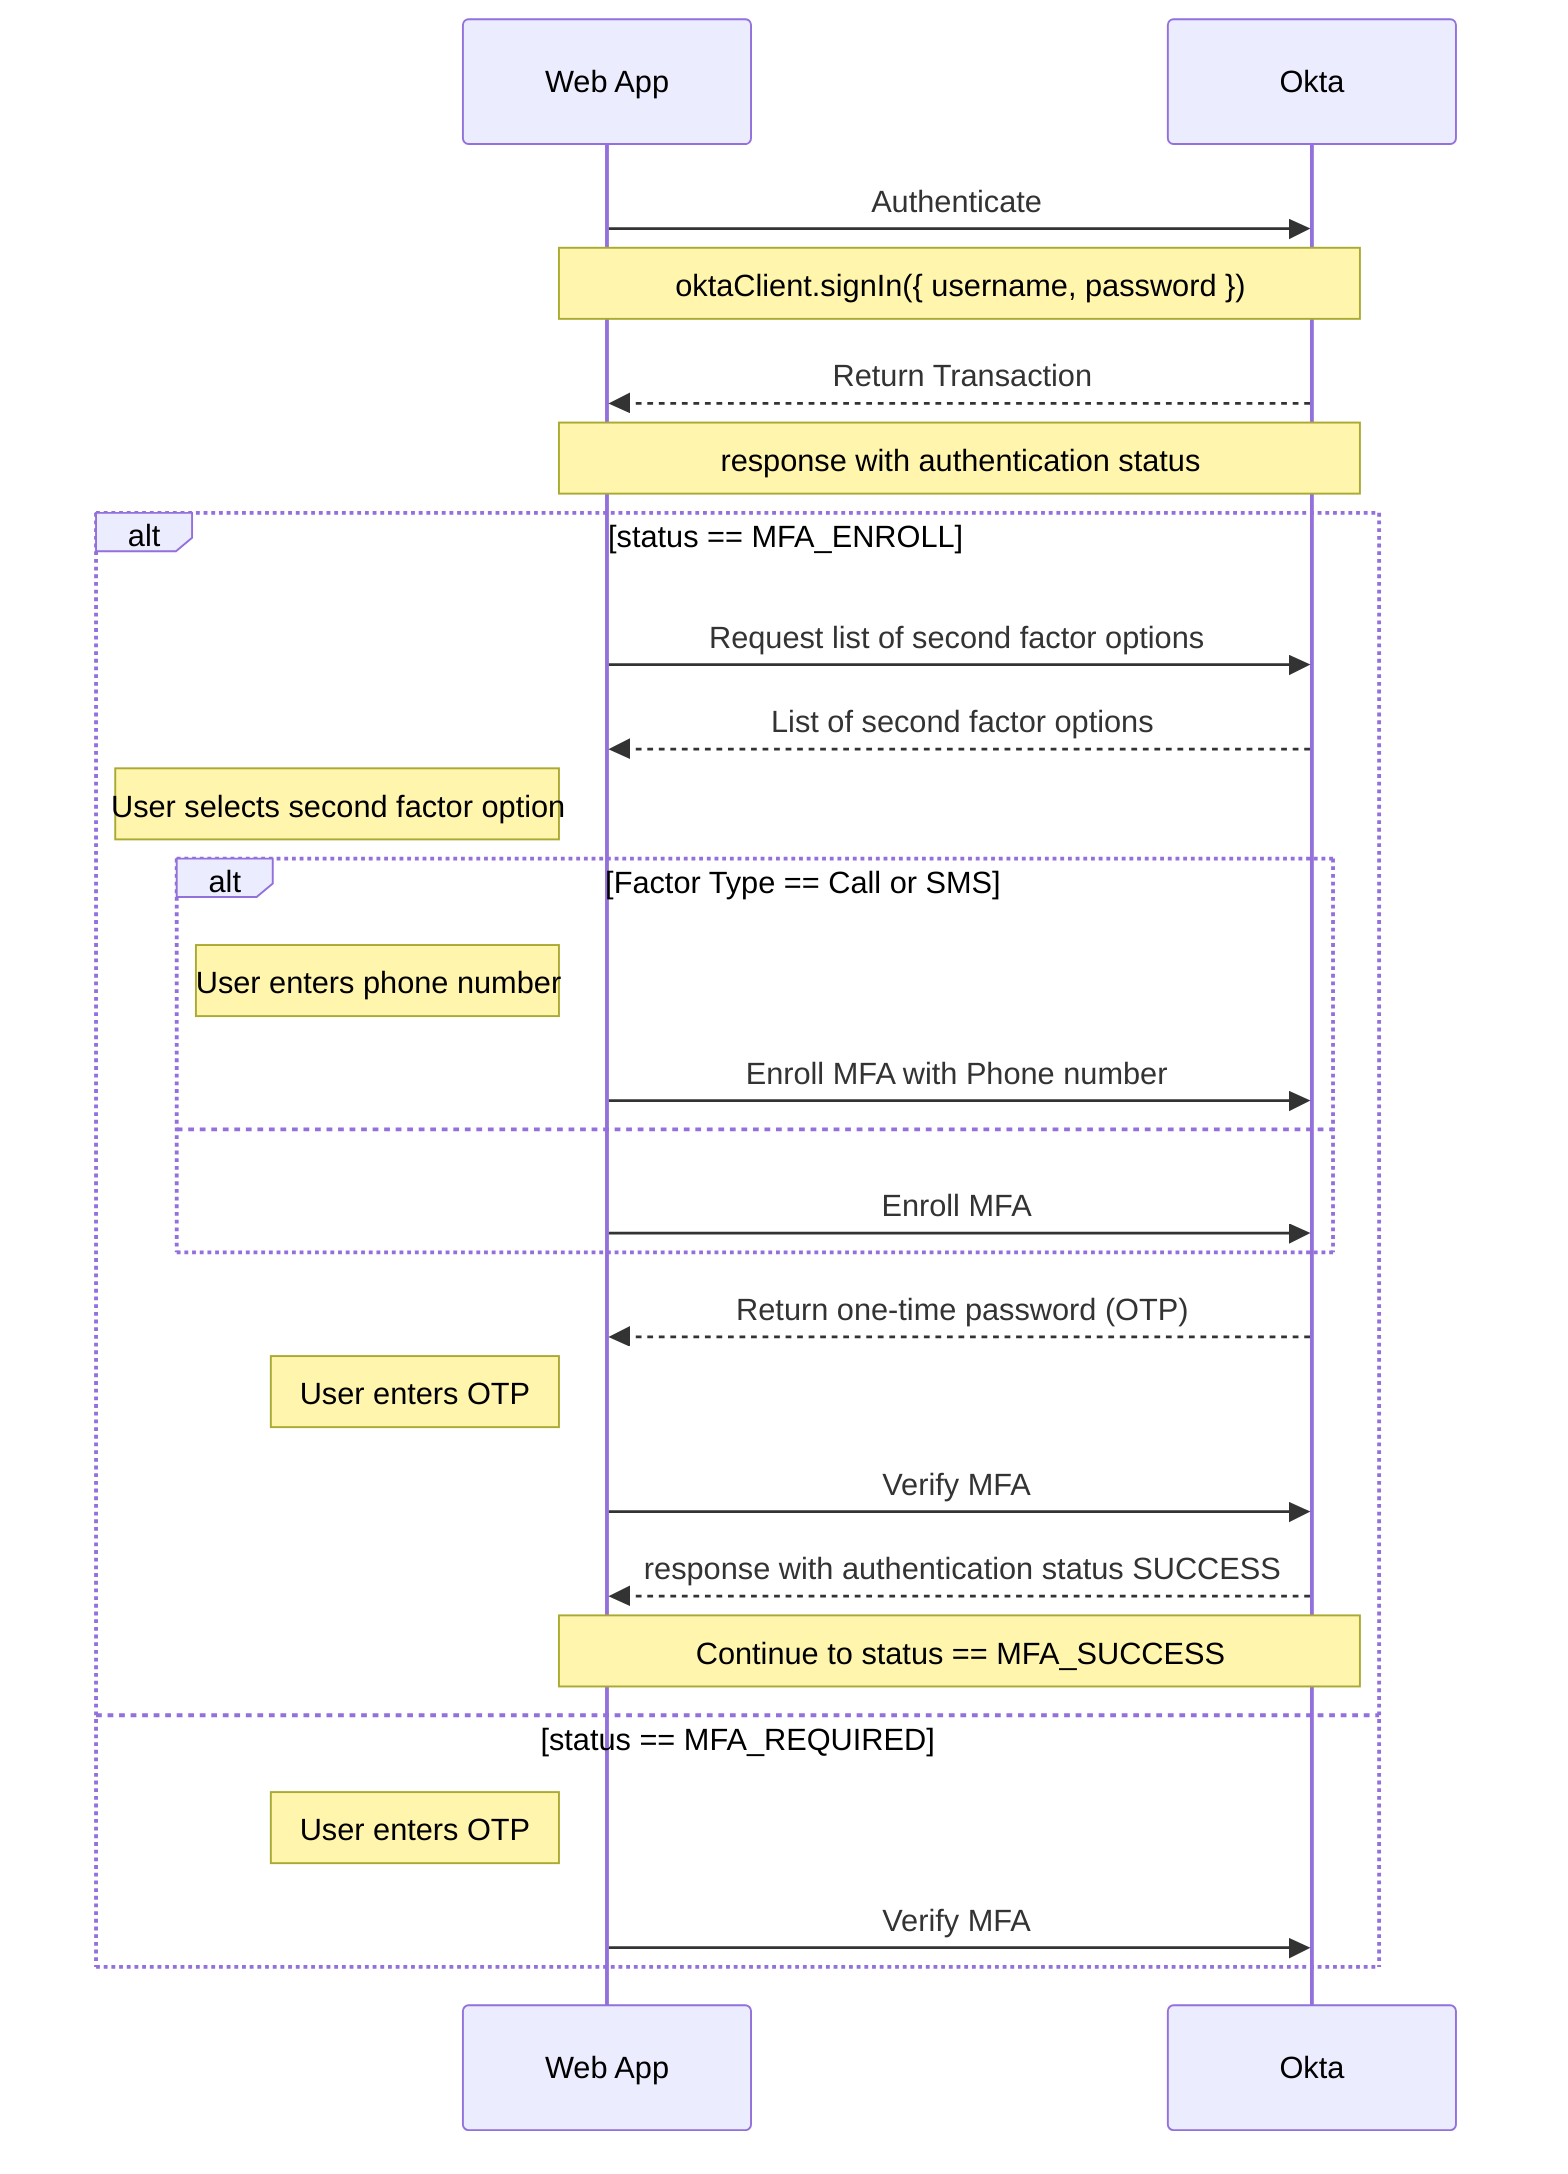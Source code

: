 sequenceDiagram
  participant W as Web App
  participant O as Okta
  W->>O: Authenticate
  Note over W,O: oktaClient.signIn({ username, password })
  O-->>W: Return Transaction
  Note over W,O: response with authentication status
  alt status == MFA_ENROLL
    W->>O: Request list of second factor options
    O-->>W: List of second factor options
      Note left of W: User selects second factor option
      alt Factor Type == Call or SMS
        Note left of W: User enters phone number
        W->>O: Enroll MFA with Phone number
      else
        W->>O: Enroll MFA
      end
    O-->>W: Return one-time password (OTP)
    Note left of W: User enters OTP
    W->>O: Verify MFA
    O-->>W: response with authentication status SUCCESS
    Note over O,W: Continue to status == MFA_SUCCESS
  else status == MFA_REQUIRED
      Note left of W: User enters OTP
      W->>O: Verify MFA
  end